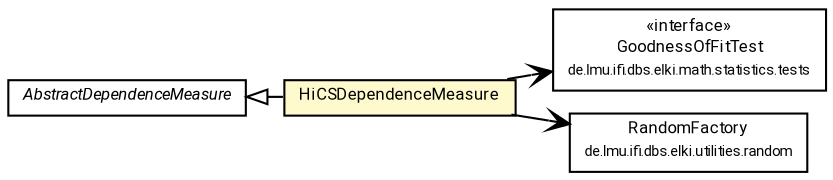 #!/usr/local/bin/dot
#
# Class diagram 
# Generated by UMLGraph version R5_7_2-60-g0e99a6 (http://www.spinellis.gr/umlgraph/)
#

digraph G {
	graph [fontnames="svg"]
	edge [fontname="Roboto",fontsize=7,labelfontname="Roboto",labelfontsize=7,color="black"];
	node [fontname="Roboto",fontcolor="black",fontsize=8,shape=plaintext,margin=0,width=0,height=0];
	nodesep=0.15;
	ranksep=0.25;
	rankdir=LR;
	// de.lmu.ifi.dbs.elki.math.statistics.dependence.HiCSDependenceMeasure
	c4993512 [label=<<table title="de.lmu.ifi.dbs.elki.math.statistics.dependence.HiCSDependenceMeasure" border="0" cellborder="1" cellspacing="0" cellpadding="2" bgcolor="lemonChiffon" href="HiCSDependenceMeasure.html" target="_parent">
		<tr><td><table border="0" cellspacing="0" cellpadding="1">
		<tr><td align="center" balign="center"> <font face="Roboto">HiCSDependenceMeasure</font> </td></tr>
		</table></td></tr>
		</table>>, URL="HiCSDependenceMeasure.html"];
	// de.lmu.ifi.dbs.elki.math.statistics.tests.GoodnessOfFitTest
	c4995123 [label=<<table title="de.lmu.ifi.dbs.elki.math.statistics.tests.GoodnessOfFitTest" border="0" cellborder="1" cellspacing="0" cellpadding="2" href="../tests/GoodnessOfFitTest.html" target="_parent">
		<tr><td><table border="0" cellspacing="0" cellpadding="1">
		<tr><td align="center" balign="center"> &#171;interface&#187; </td></tr>
		<tr><td align="center" balign="center"> <font face="Roboto">GoodnessOfFitTest</font> </td></tr>
		<tr><td align="center" balign="center"> <font face="Roboto" point-size="7.0">de.lmu.ifi.dbs.elki.math.statistics.tests</font> </td></tr>
		</table></td></tr>
		</table>>, URL="../tests/GoodnessOfFitTest.html"];
	// de.lmu.ifi.dbs.elki.math.statistics.dependence.AbstractDependenceMeasure
	c4995141 [label=<<table title="de.lmu.ifi.dbs.elki.math.statistics.dependence.AbstractDependenceMeasure" border="0" cellborder="1" cellspacing="0" cellpadding="2" href="AbstractDependenceMeasure.html" target="_parent">
		<tr><td><table border="0" cellspacing="0" cellpadding="1">
		<tr><td align="center" balign="center"> <font face="Roboto"><i>AbstractDependenceMeasure</i></font> </td></tr>
		</table></td></tr>
		</table>>, URL="AbstractDependenceMeasure.html"];
	// de.lmu.ifi.dbs.elki.utilities.random.RandomFactory
	c4995441 [label=<<table title="de.lmu.ifi.dbs.elki.utilities.random.RandomFactory" border="0" cellborder="1" cellspacing="0" cellpadding="2" href="../../../utilities/random/RandomFactory.html" target="_parent">
		<tr><td><table border="0" cellspacing="0" cellpadding="1">
		<tr><td align="center" balign="center"> <font face="Roboto">RandomFactory</font> </td></tr>
		<tr><td align="center" balign="center"> <font face="Roboto" point-size="7.0">de.lmu.ifi.dbs.elki.utilities.random</font> </td></tr>
		</table></td></tr>
		</table>>, URL="../../../utilities/random/RandomFactory.html"];
	// de.lmu.ifi.dbs.elki.math.statistics.dependence.HiCSDependenceMeasure extends de.lmu.ifi.dbs.elki.math.statistics.dependence.AbstractDependenceMeasure
	c4995141 -> c4993512 [arrowtail=empty,dir=back,weight=10];
	// de.lmu.ifi.dbs.elki.math.statistics.dependence.HiCSDependenceMeasure navassoc de.lmu.ifi.dbs.elki.math.statistics.tests.GoodnessOfFitTest
	c4993512 -> c4995123 [arrowhead=open,weight=1];
	// de.lmu.ifi.dbs.elki.math.statistics.dependence.HiCSDependenceMeasure navassoc de.lmu.ifi.dbs.elki.utilities.random.RandomFactory
	c4993512 -> c4995441 [arrowhead=open,weight=1];
}

